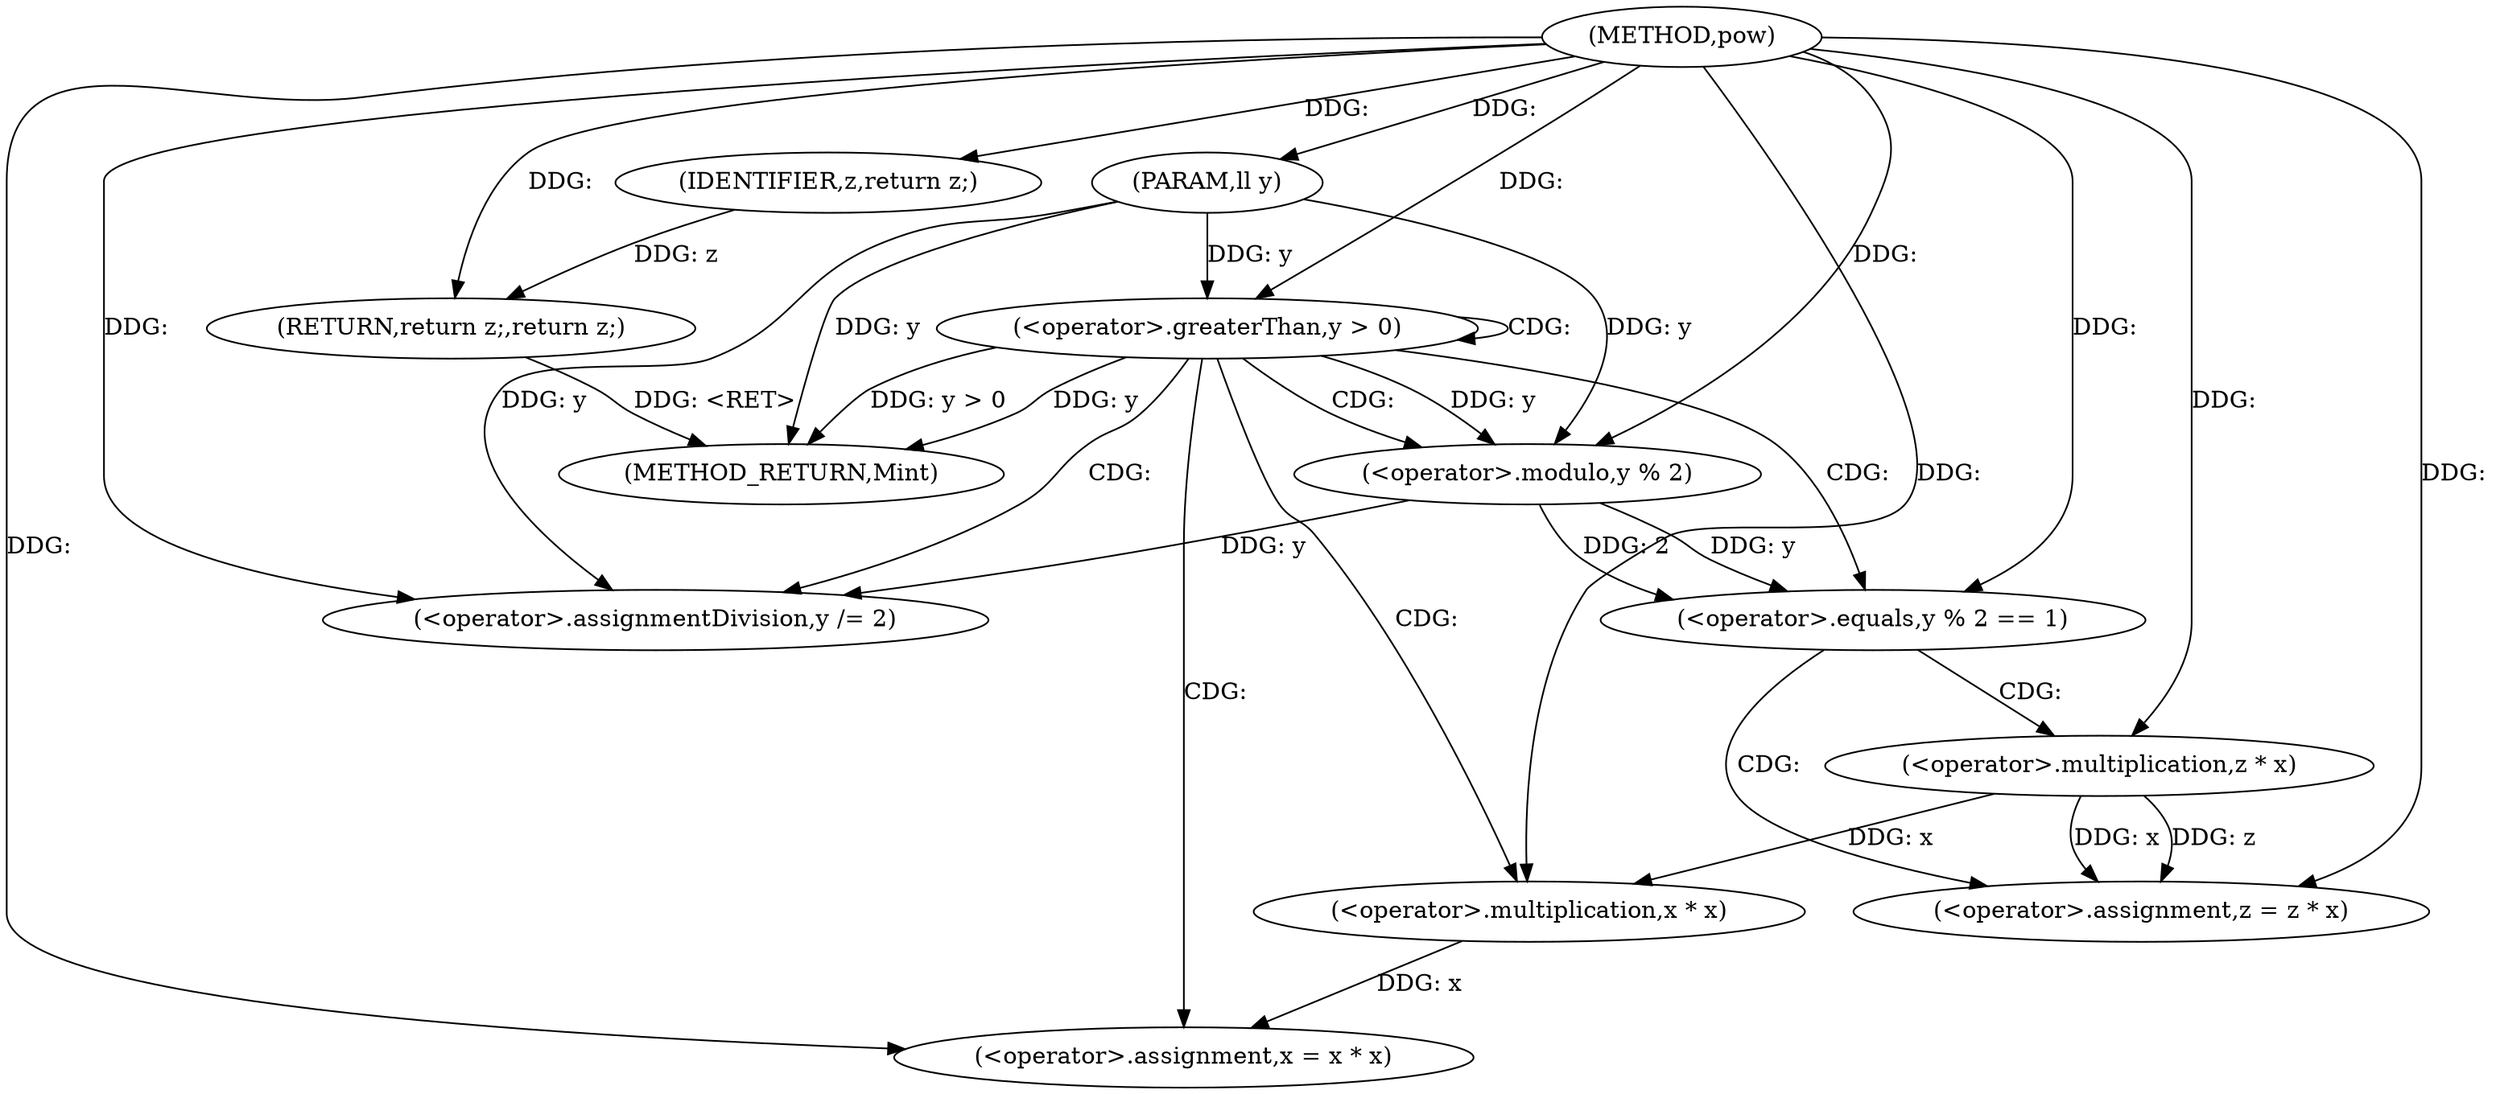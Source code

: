 digraph "pow" {  
"1000546" [label = "(METHOD,pow)" ]
"1000577" [label = "(METHOD_RETURN,Mint)" ]
"1000547" [label = "(PARAM,ll y)" ]
"1000575" [label = "(RETURN,return z;,return z;)" ]
"1000552" [label = "(<operator>.greaterThan,y > 0)" ]
"1000576" [label = "(IDENTIFIER,z,return z;)" ]
"1000567" [label = "(<operator>.assignment,x = x * x)" ]
"1000572" [label = "(<operator>.assignmentDivision,y /= 2)" ]
"1000557" [label = "(<operator>.equals,y % 2 == 1)" ]
"1000562" [label = "(<operator>.assignment,z = z * x)" ]
"1000569" [label = "(<operator>.multiplication,x * x)" ]
"1000558" [label = "(<operator>.modulo,y % 2)" ]
"1000564" [label = "(<operator>.multiplication,z * x)" ]
  "1000547" -> "1000577"  [ label = "DDG: y"] 
  "1000552" -> "1000577"  [ label = "DDG: y"] 
  "1000552" -> "1000577"  [ label = "DDG: y > 0"] 
  "1000575" -> "1000577"  [ label = "DDG: <RET>"] 
  "1000546" -> "1000547"  [ label = "DDG: "] 
  "1000576" -> "1000575"  [ label = "DDG: z"] 
  "1000546" -> "1000575"  [ label = "DDG: "] 
  "1000546" -> "1000576"  [ label = "DDG: "] 
  "1000547" -> "1000552"  [ label = "DDG: y"] 
  "1000546" -> "1000552"  [ label = "DDG: "] 
  "1000569" -> "1000567"  [ label = "DDG: x"] 
  "1000546" -> "1000572"  [ label = "DDG: "] 
  "1000564" -> "1000562"  [ label = "DDG: z"] 
  "1000564" -> "1000562"  [ label = "DDG: x"] 
  "1000546" -> "1000567"  [ label = "DDG: "] 
  "1000558" -> "1000572"  [ label = "DDG: y"] 
  "1000547" -> "1000572"  [ label = "DDG: y"] 
  "1000558" -> "1000557"  [ label = "DDG: 2"] 
  "1000558" -> "1000557"  [ label = "DDG: y"] 
  "1000546" -> "1000557"  [ label = "DDG: "] 
  "1000546" -> "1000562"  [ label = "DDG: "] 
  "1000564" -> "1000569"  [ label = "DDG: x"] 
  "1000546" -> "1000569"  [ label = "DDG: "] 
  "1000552" -> "1000558"  [ label = "DDG: y"] 
  "1000547" -> "1000558"  [ label = "DDG: y"] 
  "1000546" -> "1000558"  [ label = "DDG: "] 
  "1000546" -> "1000564"  [ label = "DDG: "] 
  "1000552" -> "1000558"  [ label = "CDG: "] 
  "1000552" -> "1000569"  [ label = "CDG: "] 
  "1000552" -> "1000572"  [ label = "CDG: "] 
  "1000552" -> "1000557"  [ label = "CDG: "] 
  "1000552" -> "1000552"  [ label = "CDG: "] 
  "1000552" -> "1000567"  [ label = "CDG: "] 
  "1000557" -> "1000562"  [ label = "CDG: "] 
  "1000557" -> "1000564"  [ label = "CDG: "] 
}
